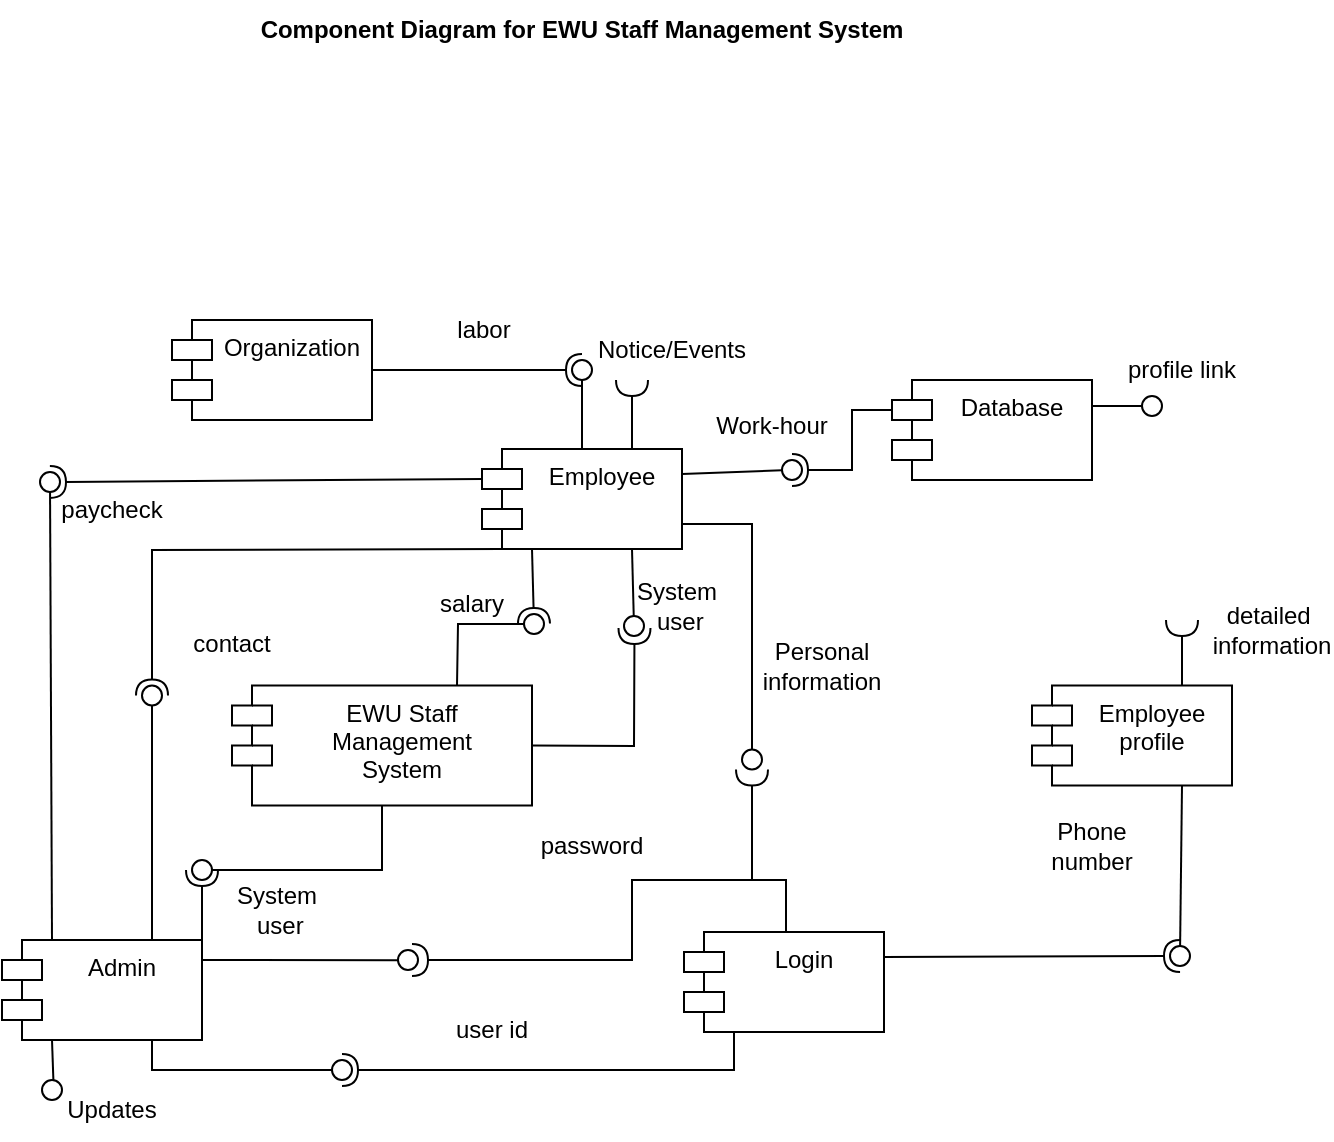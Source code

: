 <mxfile version="20.8.5" type="device"><diagram name="Page-1" id="c4acf3e9-155e-7222-9cf6-157b1a14988f"><mxGraphModel dx="880" dy="518" grid="0" gridSize="10" guides="1" tooltips="1" connect="1" arrows="1" fold="1" page="1" pageScale="1" pageWidth="850" pageHeight="1100" background="none" math="0" shadow="0"><root><mxCell id="0"/><mxCell id="1" parent="0"/><mxCell id="2p__tnZawZs7oQBxmqqx-1" value="EWU Staff &#10;Management &#10;System" style="shape=module;align=left;spacingLeft=20;align=center;verticalAlign=top;" parent="1" vertex="1"><mxGeometry x="250" y="462.75" width="150" height="60" as="geometry"/></mxCell><mxCell id="2p__tnZawZs7oQBxmqqx-3" value="Admin" style="shape=module;align=left;spacingLeft=20;align=center;verticalAlign=top;" parent="1" vertex="1"><mxGeometry x="135" y="590" width="100" height="50" as="geometry"/></mxCell><mxCell id="2p__tnZawZs7oQBxmqqx-4" value="Employee" style="shape=module;align=left;spacingLeft=20;align=center;verticalAlign=top;" parent="1" vertex="1"><mxGeometry x="375" y="344.5" width="100" height="50" as="geometry"/></mxCell><mxCell id="2p__tnZawZs7oQBxmqqx-5" value="Database" style="shape=module;align=left;spacingLeft=20;align=center;verticalAlign=top;" parent="1" vertex="1"><mxGeometry x="580" y="310" width="100" height="50" as="geometry"/></mxCell><mxCell id="2p__tnZawZs7oQBxmqqx-7" value="Employee&#10;profile" style="shape=module;align=left;spacingLeft=20;align=center;verticalAlign=top;" parent="1" vertex="1"><mxGeometry x="650" y="462.75" width="100" height="50" as="geometry"/></mxCell><mxCell id="2p__tnZawZs7oQBxmqqx-8" value="Login" style="shape=module;align=left;spacingLeft=20;align=center;verticalAlign=top;" parent="1" vertex="1"><mxGeometry x="476" y="586" width="100" height="50" as="geometry"/></mxCell><mxCell id="2p__tnZawZs7oQBxmqqx-12" value="Organization" style="shape=module;align=left;spacingLeft=20;align=center;verticalAlign=top;" parent="1" vertex="1"><mxGeometry x="220" y="280" width="100" height="50" as="geometry"/></mxCell><mxCell id="2p__tnZawZs7oQBxmqqx-21" value="" style="rounded=0;orthogonalLoop=1;jettySize=auto;html=1;endArrow=none;endFill=0;sketch=0;sourcePerimeterSpacing=0;targetPerimeterSpacing=0;exitX=0.5;exitY=1;exitDx=0;exitDy=0;" parent="1" source="2p__tnZawZs7oQBxmqqx-1" target="2p__tnZawZs7oQBxmqqx-23" edge="1"><mxGeometry relative="1" as="geometry"><mxPoint x="180" y="530" as="sourcePoint"/><Array as="points"><mxPoint x="325" y="555"/></Array></mxGeometry></mxCell><mxCell id="2p__tnZawZs7oQBxmqqx-22" value="" style="rounded=0;orthogonalLoop=1;jettySize=auto;html=1;endArrow=halfCircle;endFill=0;entryX=0.5;entryY=0.5;endSize=6;strokeWidth=1;sketch=0;exitX=1;exitY=0;exitDx=0;exitDy=0;" parent="1" source="2p__tnZawZs7oQBxmqqx-3" target="2p__tnZawZs7oQBxmqqx-23" edge="1"><mxGeometry relative="1" as="geometry"><mxPoint x="440" y="555" as="sourcePoint"/></mxGeometry></mxCell><mxCell id="2p__tnZawZs7oQBxmqqx-23" value="" style="ellipse;whiteSpace=wrap;html=1;align=center;aspect=fixed;resizable=0;points=[];outlineConnect=0;sketch=0;" parent="1" vertex="1"><mxGeometry x="230" y="550" width="10" height="10" as="geometry"/></mxCell><mxCell id="2p__tnZawZs7oQBxmqqx-25" value="System&lt;br&gt;&amp;nbsp;user" style="text;strokeColor=none;align=center;fillColor=none;html=1;verticalAlign=middle;whiteSpace=wrap;rounded=0;" parent="1" vertex="1"><mxGeometry x="230" y="560" width="85" height="30" as="geometry"/></mxCell><mxCell id="2p__tnZawZs7oQBxmqqx-27" value="" style="rounded=0;orthogonalLoop=1;jettySize=auto;html=1;endArrow=halfCircle;endFill=0;endSize=6;strokeWidth=1;sketch=0;exitX=1;exitY=0.5;exitDx=0;exitDy=0;entryX=0.25;entryY=1;entryDx=0;entryDy=0;" parent="1" source="2p__tnZawZs7oQBxmqqx-1" edge="1"><mxGeometry relative="1" as="geometry"><mxPoint x="405" y="489.75" as="sourcePoint"/><mxPoint x="451.25" y="434" as="targetPoint"/><Array as="points"><mxPoint x="451" y="493"/></Array></mxGeometry></mxCell><mxCell id="2p__tnZawZs7oQBxmqqx-31" value="contact" style="text;strokeColor=none;align=center;fillColor=none;html=1;verticalAlign=middle;whiteSpace=wrap;rounded=0;" parent="1" vertex="1"><mxGeometry x="220" y="427" width="60" height="30" as="geometry"/></mxCell><mxCell id="2p__tnZawZs7oQBxmqqx-32" value="" style="rounded=0;orthogonalLoop=1;jettySize=auto;html=1;endArrow=none;endFill=0;sketch=0;sourcePerimeterSpacing=0;targetPerimeterSpacing=0;exitX=1;exitY=0.25;exitDx=0;exitDy=0;" parent="1" source="2p__tnZawZs7oQBxmqqx-4" target="2p__tnZawZs7oQBxmqqx-34" edge="1"><mxGeometry relative="1" as="geometry"><mxPoint x="400" y="565" as="sourcePoint"/></mxGeometry></mxCell><mxCell id="2p__tnZawZs7oQBxmqqx-33" value="" style="rounded=0;orthogonalLoop=1;jettySize=auto;html=1;endArrow=halfCircle;endFill=0;entryX=0.5;entryY=0.5;endSize=6;strokeWidth=1;sketch=0;exitX=0;exitY=0;exitDx=0;exitDy=15;exitPerimeter=0;" parent="1" source="2p__tnZawZs7oQBxmqqx-5" target="2p__tnZawZs7oQBxmqqx-34" edge="1"><mxGeometry relative="1" as="geometry"><mxPoint x="885" y="331.5" as="sourcePoint"/><Array as="points"><mxPoint x="560" y="325"/><mxPoint x="560" y="355"/></Array></mxGeometry></mxCell><mxCell id="2p__tnZawZs7oQBxmqqx-34" value="" style="ellipse;whiteSpace=wrap;html=1;align=center;aspect=fixed;resizable=0;points=[];outlineConnect=0;sketch=0;" parent="1" vertex="1"><mxGeometry x="525" y="350" width="10" height="10" as="geometry"/></mxCell><mxCell id="2p__tnZawZs7oQBxmqqx-52" value="Personal&lt;br&gt;information" style="text;strokeColor=none;align=center;fillColor=none;html=1;verticalAlign=middle;whiteSpace=wrap;rounded=0;" parent="1" vertex="1"><mxGeometry x="515" y="438" width="60" height="30" as="geometry"/></mxCell><mxCell id="2p__tnZawZs7oQBxmqqx-54" value="" style="rounded=0;orthogonalLoop=1;jettySize=auto;html=1;endArrow=halfCircle;endFill=0;endSize=6;strokeWidth=1;sketch=0;strokeColor=#000000;exitX=0.75;exitY=0;exitDx=0;exitDy=0;" parent="1" source="2p__tnZawZs7oQBxmqqx-7" edge="1"><mxGeometry relative="1" as="geometry"><mxPoint x="750" y="370.5" as="sourcePoint"/><mxPoint x="725" y="430" as="targetPoint"/></mxGeometry></mxCell><mxCell id="2p__tnZawZs7oQBxmqqx-56" value="profile link" style="text;strokeColor=none;align=center;fillColor=none;html=1;verticalAlign=middle;whiteSpace=wrap;rounded=0;" parent="1" vertex="1"><mxGeometry x="695" y="290" width="60" height="30" as="geometry"/></mxCell><mxCell id="2p__tnZawZs7oQBxmqqx-64" value="detailed&amp;nbsp;&lt;br&gt;information" style="text;strokeColor=none;align=center;fillColor=none;html=1;verticalAlign=middle;whiteSpace=wrap;rounded=0;" parent="1" vertex="1"><mxGeometry x="740" y="420" width="60" height="30" as="geometry"/></mxCell><mxCell id="2p__tnZawZs7oQBxmqqx-67" value="Phone&lt;br&gt;number" style="text;strokeColor=none;align=center;fillColor=none;html=1;verticalAlign=middle;whiteSpace=wrap;rounded=0;" parent="1" vertex="1"><mxGeometry x="650" y="528" width="60" height="30" as="geometry"/></mxCell><mxCell id="2p__tnZawZs7oQBxmqqx-69" value="" style="rounded=0;orthogonalLoop=1;jettySize=auto;html=1;endArrow=none;endFill=0;sketch=0;sourcePerimeterSpacing=0;targetPerimeterSpacing=0;strokeColor=#000000;" parent="1" target="2p__tnZawZs7oQBxmqqx-71" edge="1"><mxGeometry relative="1" as="geometry"><mxPoint x="680" y="323" as="sourcePoint"/></mxGeometry></mxCell><mxCell id="2p__tnZawZs7oQBxmqqx-71" value="" style="ellipse;whiteSpace=wrap;html=1;align=center;aspect=fixed;resizable=0;points=[];outlineConnect=0;sketch=0;" parent="1" vertex="1"><mxGeometry x="705" y="318" width="10" height="10" as="geometry"/></mxCell><mxCell id="2p__tnZawZs7oQBxmqqx-74" value="" style="ellipse;whiteSpace=wrap;html=1;align=center;aspect=fixed;resizable=0;points=[];outlineConnect=0;sketch=0;direction=south;rotation=-45;" parent="1" vertex="1"><mxGeometry x="505" y="494.75" width="10" height="10" as="geometry"/></mxCell><mxCell id="2p__tnZawZs7oQBxmqqx-75" value="password" style="text;strokeColor=none;align=center;fillColor=none;html=1;verticalAlign=middle;whiteSpace=wrap;rounded=0;" parent="1" vertex="1"><mxGeometry x="400" y="528" width="60" height="30" as="geometry"/></mxCell><mxCell id="2p__tnZawZs7oQBxmqqx-76" value="" style="ellipse;whiteSpace=wrap;html=1;align=center;aspect=fixed;resizable=0;points=[];outlineConnect=0;sketch=0;" parent="1" vertex="1"><mxGeometry x="333" y="595" width="10" height="10" as="geometry"/></mxCell><mxCell id="2p__tnZawZs7oQBxmqqx-77" value="" style="rounded=0;orthogonalLoop=1;jettySize=auto;html=1;endArrow=none;endFill=0;sketch=0;sourcePerimeterSpacing=0;targetPerimeterSpacing=0;strokeColor=#000000;" parent="1" edge="1"><mxGeometry relative="1" as="geometry"><mxPoint x="235" y="600" as="sourcePoint"/><mxPoint x="333.001" y="600.097" as="targetPoint"/></mxGeometry></mxCell><mxCell id="2p__tnZawZs7oQBxmqqx-78" value="" style="rounded=0;orthogonalLoop=1;jettySize=auto;html=1;endArrow=halfCircle;endFill=0;endSize=6;strokeWidth=1;sketch=0;strokeColor=#000000;" parent="1" edge="1"><mxGeometry relative="1" as="geometry"><mxPoint x="510" y="560" as="sourcePoint"/><mxPoint x="340" y="600" as="targetPoint"/><Array as="points"><mxPoint x="450" y="560"/><mxPoint x="450" y="600"/></Array></mxGeometry></mxCell><mxCell id="2p__tnZawZs7oQBxmqqx-80" value="" style="ellipse;whiteSpace=wrap;html=1;align=center;aspect=fixed;resizable=0;points=[];outlineConnect=0;sketch=0;" parent="1" vertex="1"><mxGeometry x="300" y="650" width="10" height="10" as="geometry"/></mxCell><mxCell id="2p__tnZawZs7oQBxmqqx-81" value="" style="rounded=0;orthogonalLoop=1;jettySize=auto;html=1;endArrow=none;endFill=0;sketch=0;sourcePerimeterSpacing=0;targetPerimeterSpacing=0;strokeColor=#000000;exitX=0.75;exitY=1;exitDx=0;exitDy=0;" parent="1" source="2p__tnZawZs7oQBxmqqx-3" target="2p__tnZawZs7oQBxmqqx-80" edge="1"><mxGeometry relative="1" as="geometry"><mxPoint x="245" y="646" as="sourcePoint"/><mxPoint x="335.0" y="645.044" as="targetPoint"/><Array as="points"><mxPoint x="210" y="655"/></Array></mxGeometry></mxCell><mxCell id="2p__tnZawZs7oQBxmqqx-82" value="" style="rounded=0;orthogonalLoop=1;jettySize=auto;html=1;endArrow=halfCircle;endFill=0;entryX=0.5;entryY=0.5;endSize=6;strokeWidth=1;sketch=0;strokeColor=#000000;exitX=0.25;exitY=1;exitDx=0;exitDy=0;" parent="1" source="2p__tnZawZs7oQBxmqqx-8" target="2p__tnZawZs7oQBxmqqx-80" edge="1"><mxGeometry relative="1" as="geometry"><mxPoint x="491.2" y="644.85" as="sourcePoint"/><Array as="points"><mxPoint x="501" y="655"/></Array></mxGeometry></mxCell><mxCell id="2p__tnZawZs7oQBxmqqx-83" value="user id" style="text;strokeColor=none;align=center;fillColor=none;html=1;verticalAlign=middle;whiteSpace=wrap;rounded=0;" parent="1" vertex="1"><mxGeometry x="350" y="620" width="60" height="30" as="geometry"/></mxCell><mxCell id="rd80LecW9FH9XlgkqxI1-1" value="" style="rounded=0;orthogonalLoop=1;jettySize=auto;html=1;endArrow=none;endFill=0;sketch=0;sourcePerimeterSpacing=0;targetPerimeterSpacing=0;exitX=0.5;exitY=0;exitDx=0;exitDy=0;" parent="1" source="2p__tnZawZs7oQBxmqqx-4" target="rd80LecW9FH9XlgkqxI1-3" edge="1"><mxGeometry relative="1" as="geometry"><mxPoint x="400" y="455" as="sourcePoint"/></mxGeometry></mxCell><mxCell id="rd80LecW9FH9XlgkqxI1-2" value="" style="rounded=0;orthogonalLoop=1;jettySize=auto;html=1;endArrow=halfCircle;endFill=0;entryX=0.5;entryY=0.5;endSize=6;strokeWidth=1;sketch=0;exitX=1;exitY=0.5;exitDx=0;exitDy=0;" parent="1" source="2p__tnZawZs7oQBxmqqx-12" target="rd80LecW9FH9XlgkqxI1-3" edge="1"><mxGeometry relative="1" as="geometry"><mxPoint x="440" y="455" as="sourcePoint"/></mxGeometry></mxCell><mxCell id="rd80LecW9FH9XlgkqxI1-3" value="" style="ellipse;whiteSpace=wrap;html=1;align=center;aspect=fixed;resizable=0;points=[];outlineConnect=0;sketch=0;" parent="1" vertex="1"><mxGeometry x="420" y="300" width="10" height="10" as="geometry"/></mxCell><mxCell id="rd80LecW9FH9XlgkqxI1-4" value="" style="rounded=0;orthogonalLoop=1;jettySize=auto;html=1;endArrow=none;endFill=0;sketch=0;sourcePerimeterSpacing=0;targetPerimeterSpacing=0;exitX=0.75;exitY=0;exitDx=0;exitDy=0;" parent="1" source="2p__tnZawZs7oQBxmqqx-3" target="rd80LecW9FH9XlgkqxI1-6" edge="1"><mxGeometry relative="1" as="geometry"><mxPoint x="400" y="455" as="sourcePoint"/><Array as="points"><mxPoint x="210" y="560"/></Array></mxGeometry></mxCell><mxCell id="rd80LecW9FH9XlgkqxI1-5" value="" style="rounded=0;orthogonalLoop=1;jettySize=auto;html=1;endArrow=halfCircle;endFill=0;entryX=0.5;entryY=0.5;endSize=6;strokeWidth=1;sketch=0;exitX=0;exitY=1;exitDx=10;exitDy=0;exitPerimeter=0;" parent="1" source="2p__tnZawZs7oQBxmqqx-4" target="rd80LecW9FH9XlgkqxI1-6" edge="1"><mxGeometry relative="1" as="geometry"><mxPoint x="440" y="455" as="sourcePoint"/><Array as="points"><mxPoint x="210" y="395"/></Array></mxGeometry></mxCell><mxCell id="rd80LecW9FH9XlgkqxI1-6" value="" style="ellipse;whiteSpace=wrap;html=1;align=center;aspect=fixed;resizable=0;points=[];outlineConnect=0;sketch=0;" parent="1" vertex="1"><mxGeometry x="205" y="462.75" width="10" height="10" as="geometry"/></mxCell><mxCell id="rd80LecW9FH9XlgkqxI1-7" value="labor" style="text;strokeColor=none;align=center;fillColor=none;html=1;verticalAlign=middle;whiteSpace=wrap;rounded=0;" parent="1" vertex="1"><mxGeometry x="346" y="270" width="60" height="30" as="geometry"/></mxCell><mxCell id="rd80LecW9FH9XlgkqxI1-11" value="" style="rounded=0;orthogonalLoop=1;jettySize=auto;html=1;endArrow=none;endFill=0;sketch=0;sourcePerimeterSpacing=0;targetPerimeterSpacing=0;exitX=0.75;exitY=1;exitDx=0;exitDy=0;" parent="1" source="2p__tnZawZs7oQBxmqqx-7" target="rd80LecW9FH9XlgkqxI1-13" edge="1"><mxGeometry relative="1" as="geometry"><mxPoint x="550" y="455" as="sourcePoint"/></mxGeometry></mxCell><mxCell id="rd80LecW9FH9XlgkqxI1-12" value="" style="rounded=0;orthogonalLoop=1;jettySize=auto;html=1;endArrow=halfCircle;endFill=0;entryX=0.5;entryY=0.5;endSize=6;strokeWidth=1;sketch=0;exitX=1;exitY=0.25;exitDx=0;exitDy=0;" parent="1" source="2p__tnZawZs7oQBxmqqx-8" target="rd80LecW9FH9XlgkqxI1-13" edge="1"><mxGeometry relative="1" as="geometry"><mxPoint x="590" y="455" as="sourcePoint"/></mxGeometry></mxCell><mxCell id="rd80LecW9FH9XlgkqxI1-13" value="" style="ellipse;whiteSpace=wrap;html=1;align=center;aspect=fixed;resizable=0;points=[];outlineConnect=0;sketch=0;" parent="1" vertex="1"><mxGeometry x="719" y="593" width="10" height="10" as="geometry"/></mxCell><mxCell id="rd80LecW9FH9XlgkqxI1-15" value="" style="rounded=0;orthogonalLoop=1;jettySize=auto;html=1;endArrow=halfCircle;endFill=0;endSize=6;strokeWidth=1;sketch=0;strokeColor=#000000;exitX=0.5;exitY=0;exitDx=0;exitDy=0;" parent="1" target="2p__tnZawZs7oQBxmqqx-74" edge="1"><mxGeometry relative="1" as="geometry"><mxPoint x="527" y="586" as="sourcePoint"/><mxPoint x="468.954" y="505.784" as="targetPoint"/><Array as="points"><mxPoint x="527" y="560"/><mxPoint x="510" y="560"/></Array></mxGeometry></mxCell><mxCell id="rd80LecW9FH9XlgkqxI1-16" value="" style="endArrow=none;html=1;rounded=0;exitX=1;exitY=0.75;exitDx=0;exitDy=0;" parent="1" source="2p__tnZawZs7oQBxmqqx-4" target="2p__tnZawZs7oQBxmqqx-74" edge="1"><mxGeometry width="50" height="50" relative="1" as="geometry"><mxPoint x="470" y="400" as="sourcePoint"/><mxPoint x="520" y="630" as="targetPoint"/><Array as="points"><mxPoint x="510" y="382"/></Array></mxGeometry></mxCell><mxCell id="2p__tnZawZs7oQBxmqqx-28" value="" style="ellipse;whiteSpace=wrap;html=1;align=center;aspect=fixed;resizable=0;points=[];outlineConnect=0;sketch=0;" parent="1" vertex="1"><mxGeometry x="446" y="428" width="10" height="10" as="geometry"/></mxCell><mxCell id="rd80LecW9FH9XlgkqxI1-17" value="" style="rounded=0;orthogonalLoop=1;jettySize=auto;html=1;endArrow=none;endFill=0;sketch=0;sourcePerimeterSpacing=0;exitX=0.75;exitY=1;exitDx=0;exitDy=0;" parent="1" source="2p__tnZawZs7oQBxmqqx-4" target="2p__tnZawZs7oQBxmqqx-28" edge="1"><mxGeometry relative="1" as="geometry"><mxPoint x="400" y="395.5" as="sourcePoint"/><Array as="points"/><mxPoint x="395.518" y="439.027" as="targetPoint"/></mxGeometry></mxCell><mxCell id="rd80LecW9FH9XlgkqxI1-18" value="&lt;span style=&quot;&quot;&gt;Work-hour&lt;/span&gt;" style="text;strokeColor=none;align=center;fillColor=none;html=1;verticalAlign=middle;whiteSpace=wrap;rounded=0;" parent="1" vertex="1"><mxGeometry x="490" y="318" width="60" height="30" as="geometry"/></mxCell><mxCell id="rd80LecW9FH9XlgkqxI1-19" value="System&lt;br&gt;&amp;nbsp;user" style="text;strokeColor=none;align=center;fillColor=none;html=1;verticalAlign=middle;whiteSpace=wrap;rounded=0;" parent="1" vertex="1"><mxGeometry x="430" y="408" width="85" height="30" as="geometry"/></mxCell><mxCell id="rd80LecW9FH9XlgkqxI1-20" value="" style="rounded=0;orthogonalLoop=1;jettySize=auto;html=1;endArrow=none;endFill=0;sketch=0;sourcePerimeterSpacing=0;targetPerimeterSpacing=0;exitX=0.75;exitY=0;exitDx=0;exitDy=0;" parent="1" source="2p__tnZawZs7oQBxmqqx-1" target="rd80LecW9FH9XlgkqxI1-22" edge="1"><mxGeometry relative="1" as="geometry"><mxPoint x="470" y="455" as="sourcePoint"/><Array as="points"><mxPoint x="363" y="432"/></Array></mxGeometry></mxCell><mxCell id="rd80LecW9FH9XlgkqxI1-21" value="" style="rounded=0;orthogonalLoop=1;jettySize=auto;html=1;endArrow=halfCircle;endFill=0;entryX=0.5;entryY=0.5;endSize=6;strokeWidth=1;sketch=0;exitX=0.25;exitY=1;exitDx=0;exitDy=0;" parent="1" source="2p__tnZawZs7oQBxmqqx-4" target="rd80LecW9FH9XlgkqxI1-22" edge="1"><mxGeometry relative="1" as="geometry"><mxPoint x="350" y="420" as="sourcePoint"/><Array as="points"/></mxGeometry></mxCell><mxCell id="rd80LecW9FH9XlgkqxI1-22" value="" style="ellipse;whiteSpace=wrap;html=1;align=center;aspect=fixed;resizable=0;points=[];outlineConnect=0;sketch=0;" parent="1" vertex="1"><mxGeometry x="396" y="427" width="10" height="10" as="geometry"/></mxCell><mxCell id="rd80LecW9FH9XlgkqxI1-23" value="salary" style="text;strokeColor=none;align=center;fillColor=none;html=1;verticalAlign=middle;whiteSpace=wrap;rounded=0;" parent="1" vertex="1"><mxGeometry x="340" y="407" width="60" height="30" as="geometry"/></mxCell><mxCell id="rd80LecW9FH9XlgkqxI1-24" value="" style="rounded=0;orthogonalLoop=1;jettySize=auto;html=1;endArrow=none;endFill=0;sketch=0;sourcePerimeterSpacing=0;targetPerimeterSpacing=0;exitX=0.25;exitY=0;exitDx=0;exitDy=0;" parent="1" source="2p__tnZawZs7oQBxmqqx-3" target="rd80LecW9FH9XlgkqxI1-26" edge="1"><mxGeometry relative="1" as="geometry"><mxPoint x="470" y="455" as="sourcePoint"/></mxGeometry></mxCell><mxCell id="rd80LecW9FH9XlgkqxI1-25" value="" style="rounded=0;orthogonalLoop=1;jettySize=auto;html=1;endArrow=halfCircle;endFill=0;entryX=0.5;entryY=0.5;endSize=6;strokeWidth=1;sketch=0;exitX=0;exitY=0;exitDx=0;exitDy=15;exitPerimeter=0;" parent="1" source="2p__tnZawZs7oQBxmqqx-4" target="rd80LecW9FH9XlgkqxI1-26" edge="1"><mxGeometry relative="1" as="geometry"><mxPoint x="510" y="455" as="sourcePoint"/></mxGeometry></mxCell><mxCell id="rd80LecW9FH9XlgkqxI1-26" value="" style="ellipse;whiteSpace=wrap;html=1;align=center;aspect=fixed;resizable=0;points=[];outlineConnect=0;sketch=0;" parent="1" vertex="1"><mxGeometry x="154" y="356" width="10" height="10" as="geometry"/></mxCell><mxCell id="rd80LecW9FH9XlgkqxI1-27" value="paycheck" style="text;strokeColor=none;align=center;fillColor=none;html=1;verticalAlign=middle;whiteSpace=wrap;rounded=0;" parent="1" vertex="1"><mxGeometry x="160" y="360" width="60" height="30" as="geometry"/></mxCell><mxCell id="rd80LecW9FH9XlgkqxI1-28" value="" style="rounded=0;orthogonalLoop=1;jettySize=auto;html=1;endArrow=halfCircle;endFill=0;endSize=6;strokeWidth=1;sketch=0;strokeColor=#000000;exitX=0.75;exitY=0;exitDx=0;exitDy=0;" parent="1" source="2p__tnZawZs7oQBxmqqx-4" edge="1"><mxGeometry relative="1" as="geometry"><mxPoint x="735" y="472.75" as="sourcePoint"/><mxPoint x="450" y="310" as="targetPoint"/></mxGeometry></mxCell><mxCell id="rd80LecW9FH9XlgkqxI1-29" value="Notice/Events" style="text;strokeColor=none;align=center;fillColor=none;html=1;verticalAlign=middle;whiteSpace=wrap;rounded=0;" parent="1" vertex="1"><mxGeometry x="440" y="280" width="60" height="30" as="geometry"/></mxCell><mxCell id="rd80LecW9FH9XlgkqxI1-33" value="" style="rounded=0;orthogonalLoop=1;jettySize=auto;html=1;endArrow=none;endFill=0;sketch=0;sourcePerimeterSpacing=0;targetPerimeterSpacing=0;exitX=0.25;exitY=1;exitDx=0;exitDy=0;" parent="1" source="2p__tnZawZs7oQBxmqqx-3" target="rd80LecW9FH9XlgkqxI1-35" edge="1"><mxGeometry relative="1" as="geometry"><mxPoint x="470" y="455" as="sourcePoint"/></mxGeometry></mxCell><mxCell id="rd80LecW9FH9XlgkqxI1-35" value="" style="ellipse;whiteSpace=wrap;html=1;align=center;aspect=fixed;resizable=0;points=[];outlineConnect=0;sketch=0;" parent="1" vertex="1"><mxGeometry x="155" y="660" width="10" height="10" as="geometry"/></mxCell><mxCell id="rd80LecW9FH9XlgkqxI1-36" value="Updates" style="text;strokeColor=none;align=center;fillColor=none;html=1;verticalAlign=middle;whiteSpace=wrap;rounded=0;" parent="1" vertex="1"><mxGeometry x="160" y="660" width="60" height="30" as="geometry"/></mxCell><mxCell id="7f9BvjvGJgTzdB9lWYuB-1" value="&lt;b style=&quot;background-color: rgb(255, 255, 255);&quot;&gt;Component Diagram for EWU Staff Management System&lt;/b&gt;" style="text;strokeColor=none;align=center;fillColor=none;html=1;verticalAlign=middle;whiteSpace=wrap;rounded=0;" parent="1" vertex="1"><mxGeometry x="235" y="120" width="380" height="30" as="geometry"/></mxCell></root></mxGraphModel></diagram></mxfile>